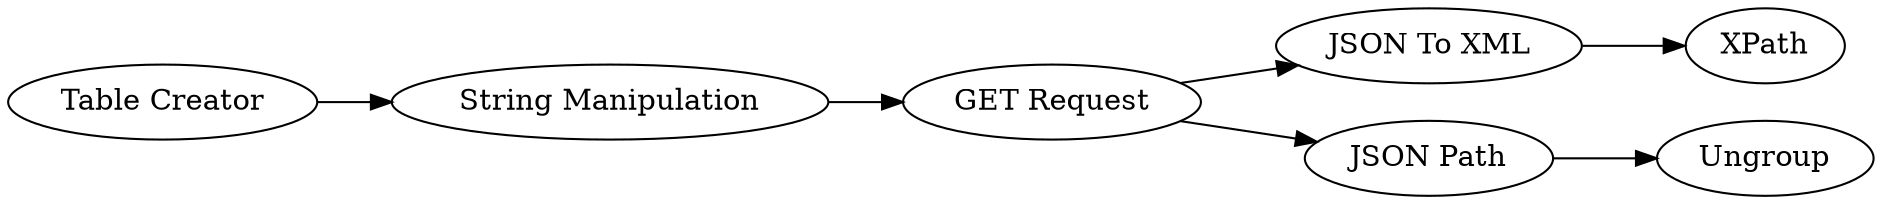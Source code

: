 digraph {
	"-8194705633103288993_3" [label="Table Creator"]
	"-8194705633103288993_7" [label=Ungroup]
	"-8194705633103288993_8" [label="JSON To XML"]
	"-8194705633103288993_4" [label="GET Request"]
	"-8194705633103288993_9" [label=XPath]
	"-8194705633103288993_5" [label="JSON Path"]
	"-8194705633103288993_10" [label="String Manipulation"]
	"-8194705633103288993_10" -> "-8194705633103288993_4"
	"-8194705633103288993_5" -> "-8194705633103288993_7"
	"-8194705633103288993_8" -> "-8194705633103288993_9"
	"-8194705633103288993_4" -> "-8194705633103288993_5"
	"-8194705633103288993_3" -> "-8194705633103288993_10"
	"-8194705633103288993_4" -> "-8194705633103288993_8"
	rankdir=LR
}
